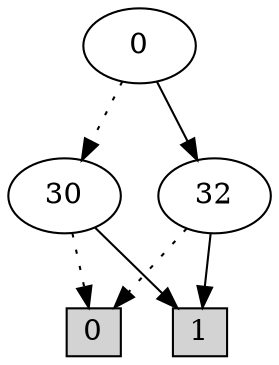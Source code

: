 digraph G {
0 [shape=box, label="0", style=filled, shape=box, height=0.3, width=0.3];
1 [shape=box, label="1", style=filled, shape=box, height=0.3, width=0.3];
943 [label="0"];
943 -> 62 [style=dotted];
943 -> 66 [style=filled];
62 [label="30"];
62 -> 0 [style=dotted];
62 -> 1 [style=filled];
66 [label="32"];
66 -> 0 [style=dotted];
66 -> 1 [style=filled];
}
